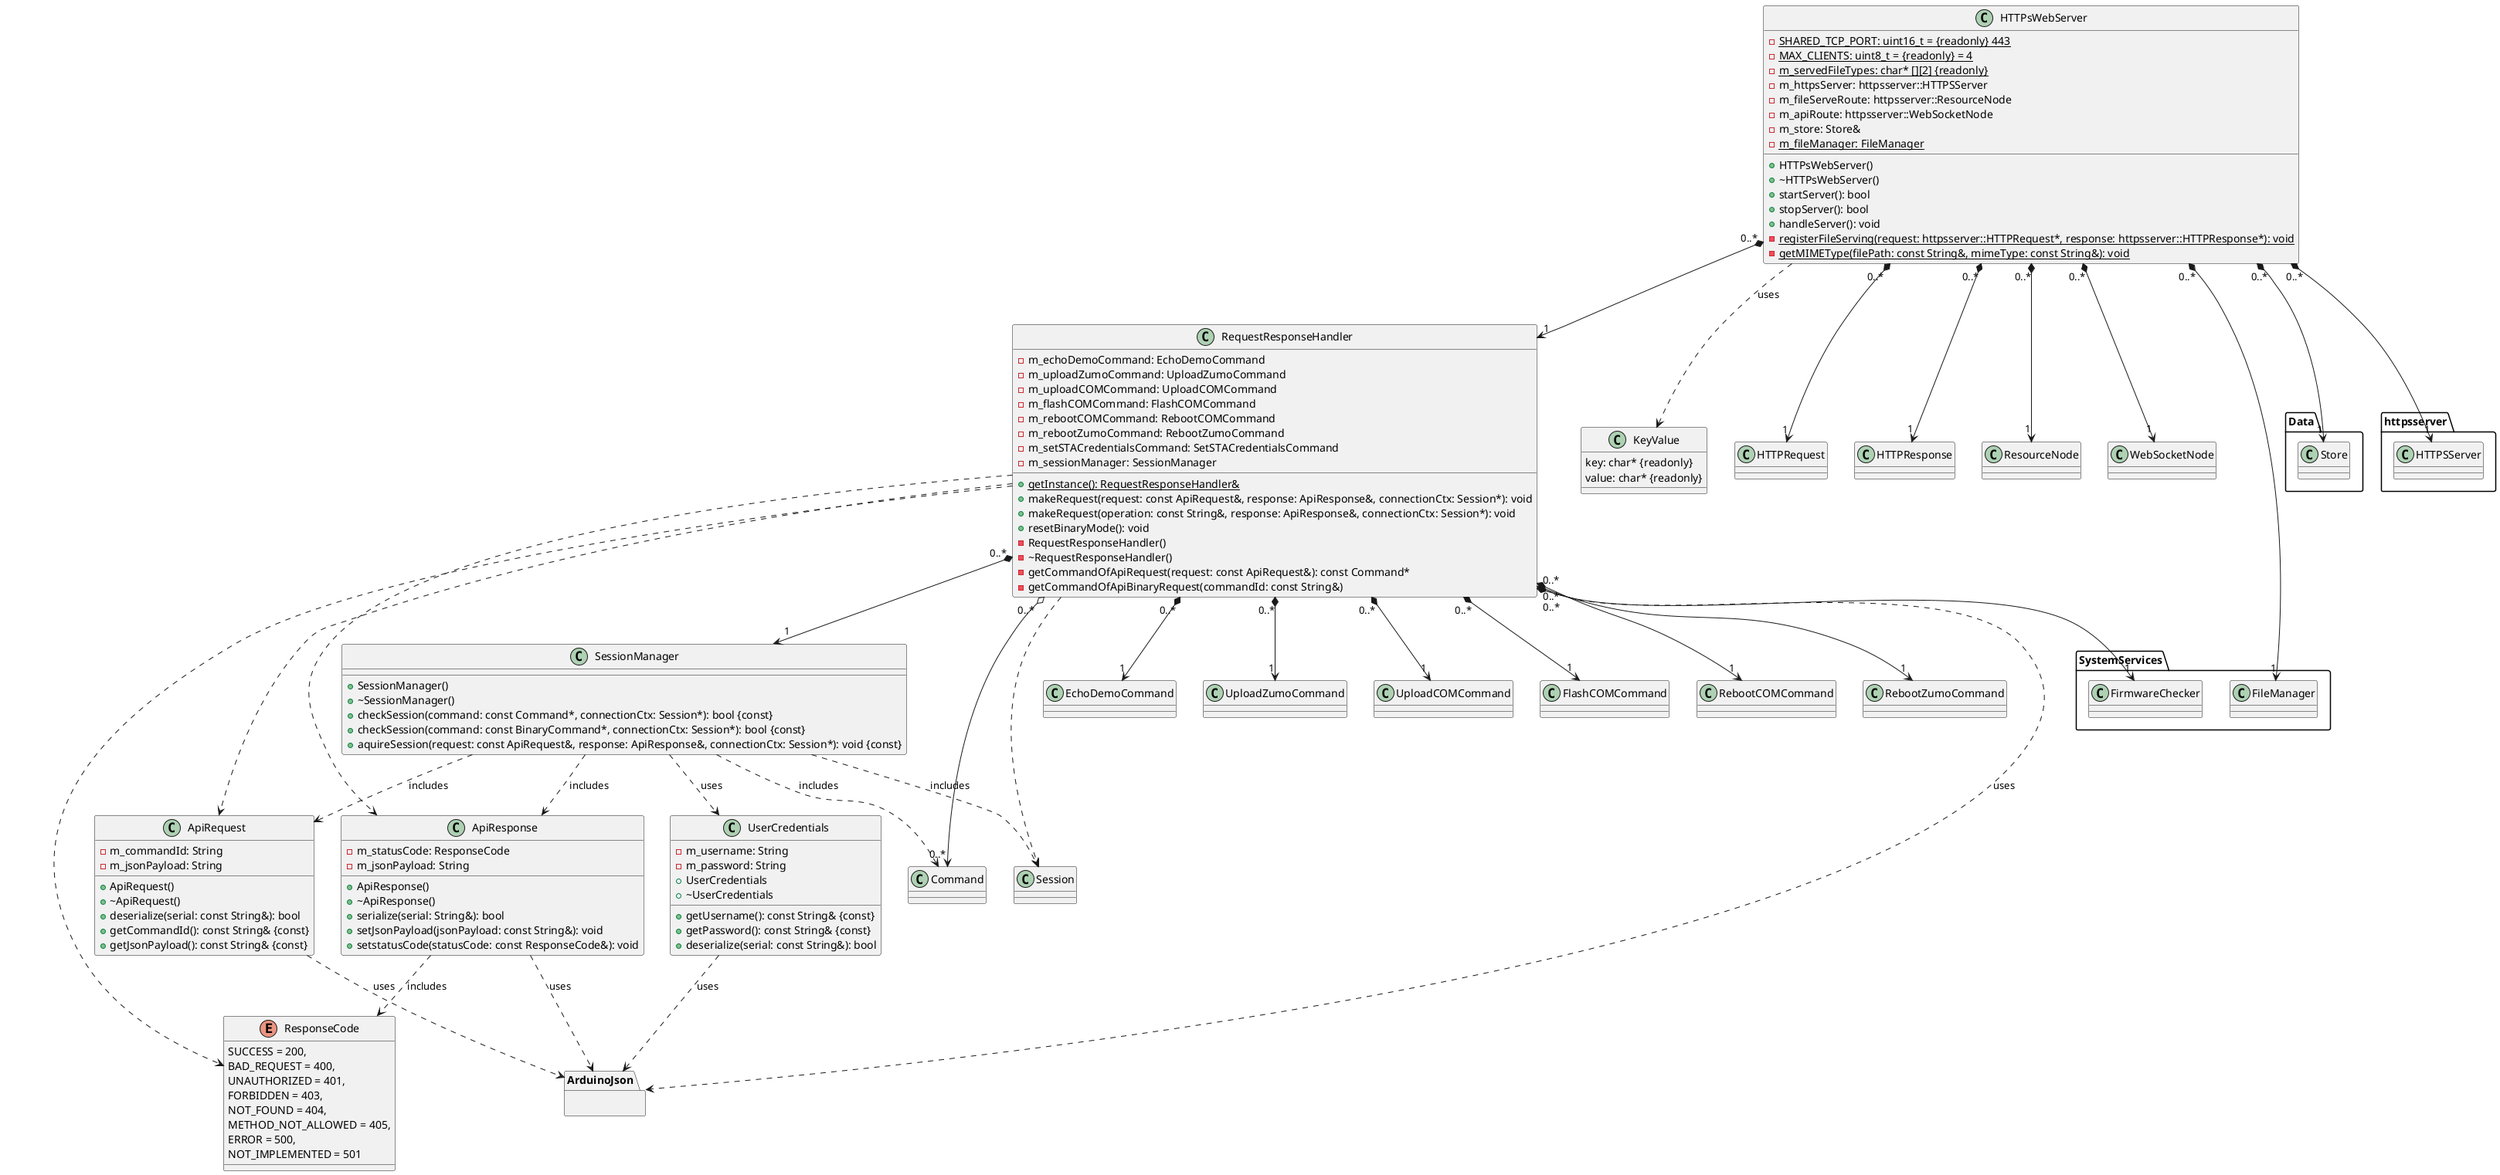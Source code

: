 @startuml

package SystemServices
{
    class FileManager
    class FirmwareChecker
}

package Data
{
    class Store
}

package httpsserver
{
    class HTTPSServer
}

package ArduinoJson
{
}

enum ResponseCode
{
    SUCCESS = 200,
    BAD_REQUEST = 400,
    UNAUTHORIZED = 401,
    FORBIDDEN = 403,
    NOT_FOUND = 404,
    METHOD_NOT_ALLOWED = 405,
    ERROR = 500,
    NOT_IMPLEMENTED = 501
}

class ApiRequest
{
    - m_commandId: String
    - m_jsonPayload: String
    + ApiRequest()
    + ~ApiRequest()
    + deserialize(serial: const String&): bool
    + getCommandId(): const String& {const}
    + getJsonPayload(): const String& {const}
}
ApiRequest ..> ArduinoJson : uses

class ApiResponse
{
    - m_statusCode: ResponseCode
    - m_jsonPayload: String
    + ApiResponse()
    + ~ApiResponse()
    + serialize(serial: String&): bool
    + setJsonPayload(jsonPayload: const String&): void
    + setstatusCode(statusCode: const ResponseCode&): void
}
ApiResponse ..> ArduinoJson : uses
ApiResponse ..> ResponseCode : includes

class UserCredentials
{
    - m_username: String
    - m_password: String
    + UserCredentials
    + ~UserCredentials
    + getUsername(): const String& {const}
    + getPassword(): const String& {const}
    + deserialize(serial: const String&): bool
}
UserCredentials ..> ArduinoJson : uses

class SessionManager
{
    + SessionManager()
    + ~SessionManager()
    + checkSession(command: const Command*, connectionCtx: Session*): bool {const}
    + checkSession(command: const BinaryCommand*, connectionCtx: Session*): bool {const}
    + aquireSession(request: const ApiRequest&, response: ApiResponse&, connectionCtx: Session*): void {const}
}
SessionManager ..> Command : includes
SessionManager ..> Session : includes
SessionManager ..> ApiRequest : includes
SessionManager ..> ApiResponse : includes
SessionManager ..> UserCredentials : uses

class RequestResponseHandler
{
    - m_echoDemoCommand: EchoDemoCommand
    - m_uploadZumoCommand: UploadZumoCommand
    - m_uploadCOMCommand: UploadCOMCommand
    - m_flashCOMCommand: FlashCOMCommand
    - m_rebootCOMCommand: RebootCOMCommand
    - m_rebootZumoCommand: RebootZumoCommand
    - m_setSTACredentialsCommand: SetSTACredentialsCommand
    - m_sessionManager: SessionManager
    + {static} getInstance(): RequestResponseHandler&
    + makeRequest(request: const ApiRequest&, response: ApiResponse&, connectionCtx: Session*): void
    + makeRequest(operation: const String&, response: ApiResponse&, connectionCtx: Session*): void
    + resetBinaryMode(): void
    - RequestResponseHandler()
    - ~RequestResponseHandler()
    - getCommandOfApiRequest(request: const ApiRequest&): const Command*
    - getCommandOfApiBinaryRequest(commandId: const String&)
}
RequestResponseHandler "0..*" *--> "1" SessionManager
RequestResponseHandler "0..*" *--> "1" FirmwareChecker
RequestResponseHandler "0..*" o--> "0..*" Command
RequestResponseHandler "0..*" *--> "1" EchoDemoCommand
RequestResponseHandler "0..*" *--> "1" UploadZumoCommand
RequestResponseHandler "0..*" *--> "1" UploadCOMCommand
RequestResponseHandler "0..*" *--> "1" FlashCOMCommand
RequestResponseHandler "0..*" *--> "1" RebootCOMCommand
RequestResponseHandler "0..*" *--> "1" RebootZumoCommand
RequestResponseHandler ..> ApiRequest
RequestResponseHandler ..> ApiResponse
RequestResponseHandler ..> ResponseCode
RequestResponseHandler ..> Session
RequestResponseHandler ..> ArduinoJson : uses

class KeyValue
{
    key: char* {readonly}
    value: char* {readonly}
}

class HTTPsWebServer
{
    - {static} SHARED_TCP_PORT: uint16_t = {readonly} 443
    - {static} MAX_CLIENTS: uint8_t = {readonly} = 4
    - {static} m_servedFileTypes: char* [][2] {readonly}
    - m_httpsServer: httpsserver::HTTPSServer
    - m_fileServeRoute: httpsserver::ResourceNode
    - m_apiRoute: httpsserver::WebSocketNode
    - m_store: Store&
    - {static} m_fileManager: FileManager
    + HTTPsWebServer()
    + ~HTTPsWebServer()
    + startServer(): bool
    + stopServer(): bool
    + handleServer(): void
    - {static} registerFileServing(request: httpsserver::HTTPRequest*, response: httpsserver::HTTPResponse*): void
    - {static} getMIMEType(filePath: const String&, mimeType: const String&): void
}
HTTPsWebServer "0..*" *--> "1" FileManager
HTTPsWebServer "0..*" *--> "1" Store
HTTPsWebServer "0..*" *--> "1" HTTPSServer
HTTPsWebServer "0..*" *--> "1" HTTPRequest
HTTPsWebServer "0..*" *--> "1" HTTPResponse
HTTPsWebServer "0..*" *--> "1" ResourceNode
HTTPsWebServer "0..*" *--> "1" WebSocketNode
HTTPsWebServer "0..*" *--> "1" RequestResponseHandler
HTTPsWebServer ..> KeyValue : uses
@enduml
